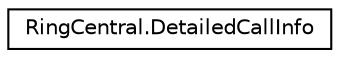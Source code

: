 digraph "Graphical Class Hierarchy"
{
 // LATEX_PDF_SIZE
  edge [fontname="Helvetica",fontsize="10",labelfontname="Helvetica",labelfontsize="10"];
  node [fontname="Helvetica",fontsize="10",shape=record];
  rankdir="LR";
  Node0 [label="RingCentral.DetailedCallInfo",height=0.2,width=0.4,color="black", fillcolor="white", style="filled",URL="$classRingCentral_1_1DetailedCallInfo.html",tooltip=" "];
}
